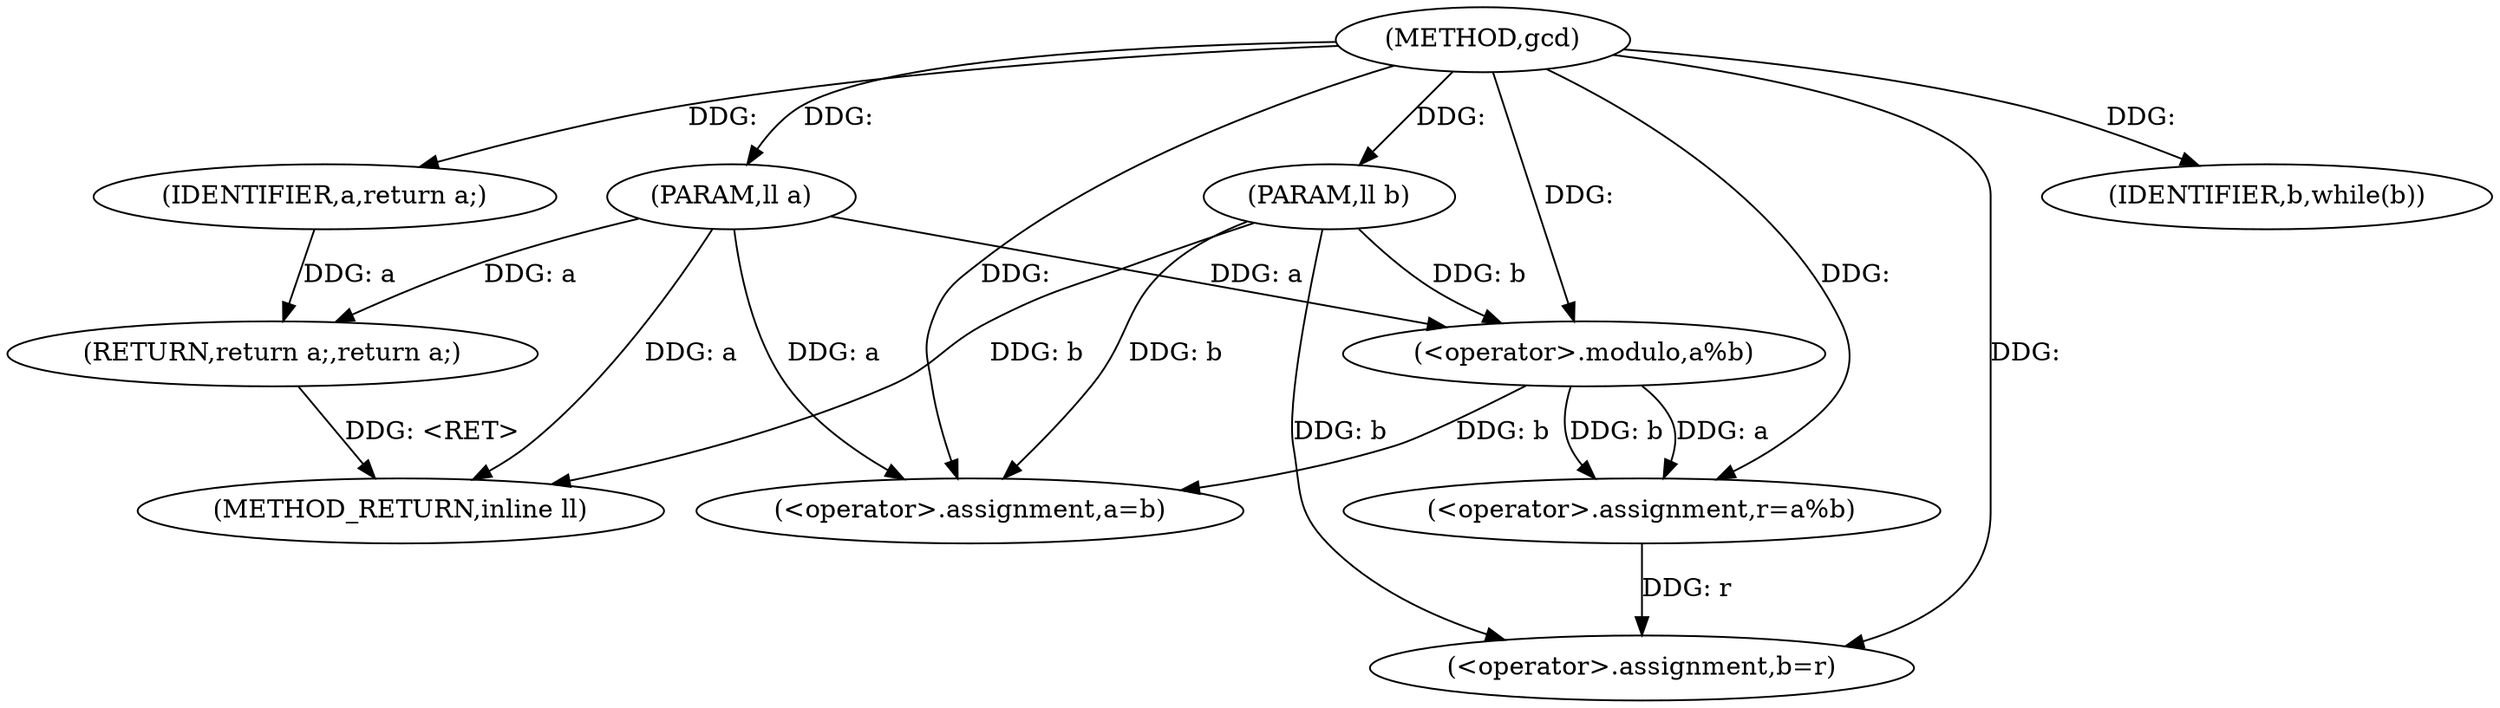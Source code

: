 digraph "gcd" {  
"1000107" [label = "(METHOD,gcd)" ]
"1000128" [label = "(METHOD_RETURN,inline ll)" ]
"1000108" [label = "(PARAM,ll a)" ]
"1000109" [label = "(PARAM,ll b)" ]
"1000126" [label = "(RETURN,return a;,return a;)" ]
"1000113" [label = "(IDENTIFIER,b,while(b))" ]
"1000127" [label = "(IDENTIFIER,a,return a;)" ]
"1000115" [label = "(<operator>.assignment,r=a%b)" ]
"1000120" [label = "(<operator>.assignment,a=b)" ]
"1000123" [label = "(<operator>.assignment,b=r)" ]
"1000117" [label = "(<operator>.modulo,a%b)" ]
  "1000108" -> "1000128"  [ label = "DDG: a"] 
  "1000109" -> "1000128"  [ label = "DDG: b"] 
  "1000126" -> "1000128"  [ label = "DDG: <RET>"] 
  "1000107" -> "1000108"  [ label = "DDG: "] 
  "1000107" -> "1000109"  [ label = "DDG: "] 
  "1000127" -> "1000126"  [ label = "DDG: a"] 
  "1000108" -> "1000126"  [ label = "DDG: a"] 
  "1000107" -> "1000113"  [ label = "DDG: "] 
  "1000107" -> "1000127"  [ label = "DDG: "] 
  "1000117" -> "1000115"  [ label = "DDG: a"] 
  "1000117" -> "1000115"  [ label = "DDG: b"] 
  "1000117" -> "1000120"  [ label = "DDG: b"] 
  "1000109" -> "1000120"  [ label = "DDG: b"] 
  "1000107" -> "1000120"  [ label = "DDG: "] 
  "1000115" -> "1000123"  [ label = "DDG: r"] 
  "1000107" -> "1000123"  [ label = "DDG: "] 
  "1000107" -> "1000115"  [ label = "DDG: "] 
  "1000108" -> "1000120"  [ label = "DDG: a"] 
  "1000109" -> "1000123"  [ label = "DDG: b"] 
  "1000108" -> "1000117"  [ label = "DDG: a"] 
  "1000107" -> "1000117"  [ label = "DDG: "] 
  "1000109" -> "1000117"  [ label = "DDG: b"] 
}
